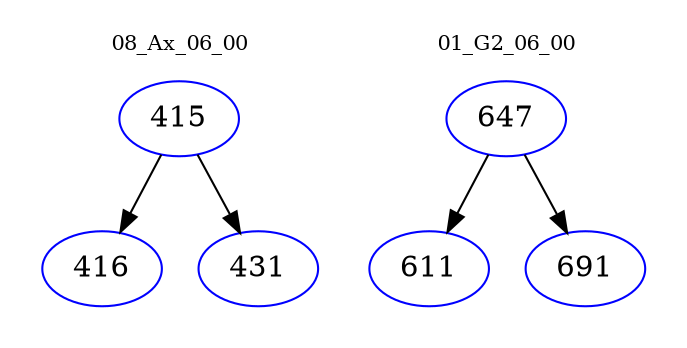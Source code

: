 digraph{
subgraph cluster_0 {
color = white
label = "08_Ax_06_00";
fontsize=10;
T0_415 [label="415", color="blue"]
T0_415 -> T0_416 [color="black"]
T0_416 [label="416", color="blue"]
T0_415 -> T0_431 [color="black"]
T0_431 [label="431", color="blue"]
}
subgraph cluster_1 {
color = white
label = "01_G2_06_00";
fontsize=10;
T1_647 [label="647", color="blue"]
T1_647 -> T1_611 [color="black"]
T1_611 [label="611", color="blue"]
T1_647 -> T1_691 [color="black"]
T1_691 [label="691", color="blue"]
}
}
